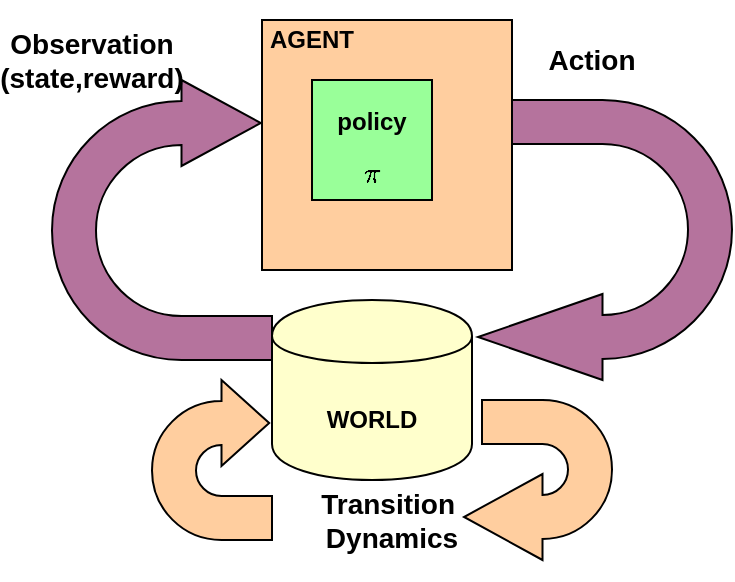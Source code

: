 <mxfile version="12.8.4" type="device"><diagram id="Zpx2hZGRedN-7M9drF_a" name="Page-1"><mxGraphModel dx="1038" dy="508" grid="1" gridSize="10" guides="1" tooltips="1" connect="1" arrows="1" fold="1" page="1" pageScale="1" pageWidth="850" pageHeight="1100" math="1" shadow="0"><root><mxCell id="0"/><mxCell id="1" parent="0"/><mxCell id="jcqb0EgoweM6pxWwx1vL-150" value="" style="shape=cylinder;whiteSpace=wrap;html=1;boundedLbl=1;backgroundOutline=1;fillColor=#FFFFCC;" vertex="1" parent="1"><mxGeometry x="550" y="420" width="100" height="90" as="geometry"/></mxCell><mxCell id="jcqb0EgoweM6pxWwx1vL-124" value="&lt;font style=&quot;font-size: 14px&quot;&gt;&lt;b&gt;Transition&amp;nbsp;&lt;br&gt;Dynamics&lt;br&gt;&lt;/b&gt;&lt;/font&gt;" style="text;html=1;strokeColor=none;fillColor=none;align=center;verticalAlign=middle;whiteSpace=wrap;rounded=0;" vertex="1" parent="1"><mxGeometry x="590" y="500" width="40" height="60" as="geometry"/></mxCell><mxCell id="jcqb0EgoweM6pxWwx1vL-142" value="&lt;font style=&quot;font-size: 12px&quot;&gt;&lt;b&gt;WORLD&lt;/b&gt;&lt;/font&gt;" style="text;html=1;strokeColor=none;fillColor=none;align=center;verticalAlign=middle;whiteSpace=wrap;rounded=0;" vertex="1" parent="1"><mxGeometry x="580" y="470" width="40" height="20" as="geometry"/></mxCell><mxCell id="jcqb0EgoweM6pxWwx1vL-151" value="" style="html=1;shadow=0;dashed=0;align=center;verticalAlign=middle;shape=mxgraph.arrows2.uTurnArrow;dy=11;arrowHead=43;dx2=39.25;fillColor=#FFCE9F;direction=east;rotation=-180;" vertex="1" parent="1"><mxGeometry x="655" y="470" width="65" height="80" as="geometry"/></mxCell><mxCell id="jcqb0EgoweM6pxWwx1vL-154" value="" style="html=1;shadow=0;dashed=0;align=center;verticalAlign=middle;shape=mxgraph.arrows2.uTurnArrow;dy=11;arrowHead=43;dx2=23.85;fillColor=#FFCE9F;direction=east;rotation=0;" vertex="1" parent="1"><mxGeometry x="490" y="460" width="60" height="80" as="geometry"/></mxCell><mxCell id="jcqb0EgoweM6pxWwx1vL-155" value="" style="whiteSpace=wrap;html=1;aspect=fixed;fillColor=#FFCE9F;" vertex="1" parent="1"><mxGeometry x="545" y="280" width="125" height="125" as="geometry"/></mxCell><mxCell id="jcqb0EgoweM6pxWwx1vL-156" value="&lt;font style=&quot;font-size: 12px&quot;&gt;&lt;b&gt;AGENT&lt;/b&gt;&lt;/font&gt;" style="text;html=1;strokeColor=none;fillColor=none;align=center;verticalAlign=middle;whiteSpace=wrap;rounded=0;" vertex="1" parent="1"><mxGeometry x="550" y="280" width="40" height="20" as="geometry"/></mxCell><mxCell id="jcqb0EgoweM6pxWwx1vL-157" value="" style="whiteSpace=wrap;html=1;aspect=fixed;fillColor=#99FF99;" vertex="1" parent="1"><mxGeometry x="570" y="310" width="60" height="60" as="geometry"/></mxCell><mxCell id="jcqb0EgoweM6pxWwx1vL-158" value="&lt;font style=&quot;font-size: 12px&quot;&gt;&lt;b&gt;policy $$\pi$$&lt;/b&gt;&lt;/font&gt;" style="text;html=1;strokeColor=none;fillColor=none;align=center;verticalAlign=middle;whiteSpace=wrap;rounded=0;" vertex="1" parent="1"><mxGeometry x="580" y="340" width="40" height="20" as="geometry"/></mxCell><mxCell id="jcqb0EgoweM6pxWwx1vL-159" value="" style="html=1;shadow=0;dashed=0;align=center;verticalAlign=middle;shape=mxgraph.arrows2.uTurnArrow;dy=11;arrowHead=43;dx2=39.65;fillColor=#B5739D;" vertex="1" parent="1"><mxGeometry x="440" y="310" width="110" height="140" as="geometry"/></mxCell><mxCell id="jcqb0EgoweM6pxWwx1vL-161" value="" style="html=1;shadow=0;dashed=0;align=center;verticalAlign=middle;shape=mxgraph.arrows2.uTurnArrow;dy=11;arrowHead=43;dx2=62.25;fillColor=#B5739D;rotation=-180;" vertex="1" parent="1"><mxGeometry x="670" y="320" width="110" height="140" as="geometry"/></mxCell><mxCell id="jcqb0EgoweM6pxWwx1vL-162" value="&lt;font style=&quot;font-size: 14px&quot;&gt;&lt;b&gt;Observation&lt;br&gt;(state,reward)&lt;br&gt;&lt;/b&gt;&lt;/font&gt;" style="text;html=1;strokeColor=none;fillColor=none;align=center;verticalAlign=middle;whiteSpace=wrap;rounded=0;" vertex="1" parent="1"><mxGeometry x="440" y="270" width="40" height="60" as="geometry"/></mxCell><mxCell id="jcqb0EgoweM6pxWwx1vL-163" value="&lt;font style=&quot;font-size: 14px&quot;&gt;&lt;b&gt;Action&lt;br&gt;&lt;/b&gt;&lt;/font&gt;" style="text;html=1;strokeColor=none;fillColor=none;align=center;verticalAlign=middle;whiteSpace=wrap;rounded=0;" vertex="1" parent="1"><mxGeometry x="690" y="270" width="40" height="60" as="geometry"/></mxCell></root></mxGraphModel></diagram></mxfile>